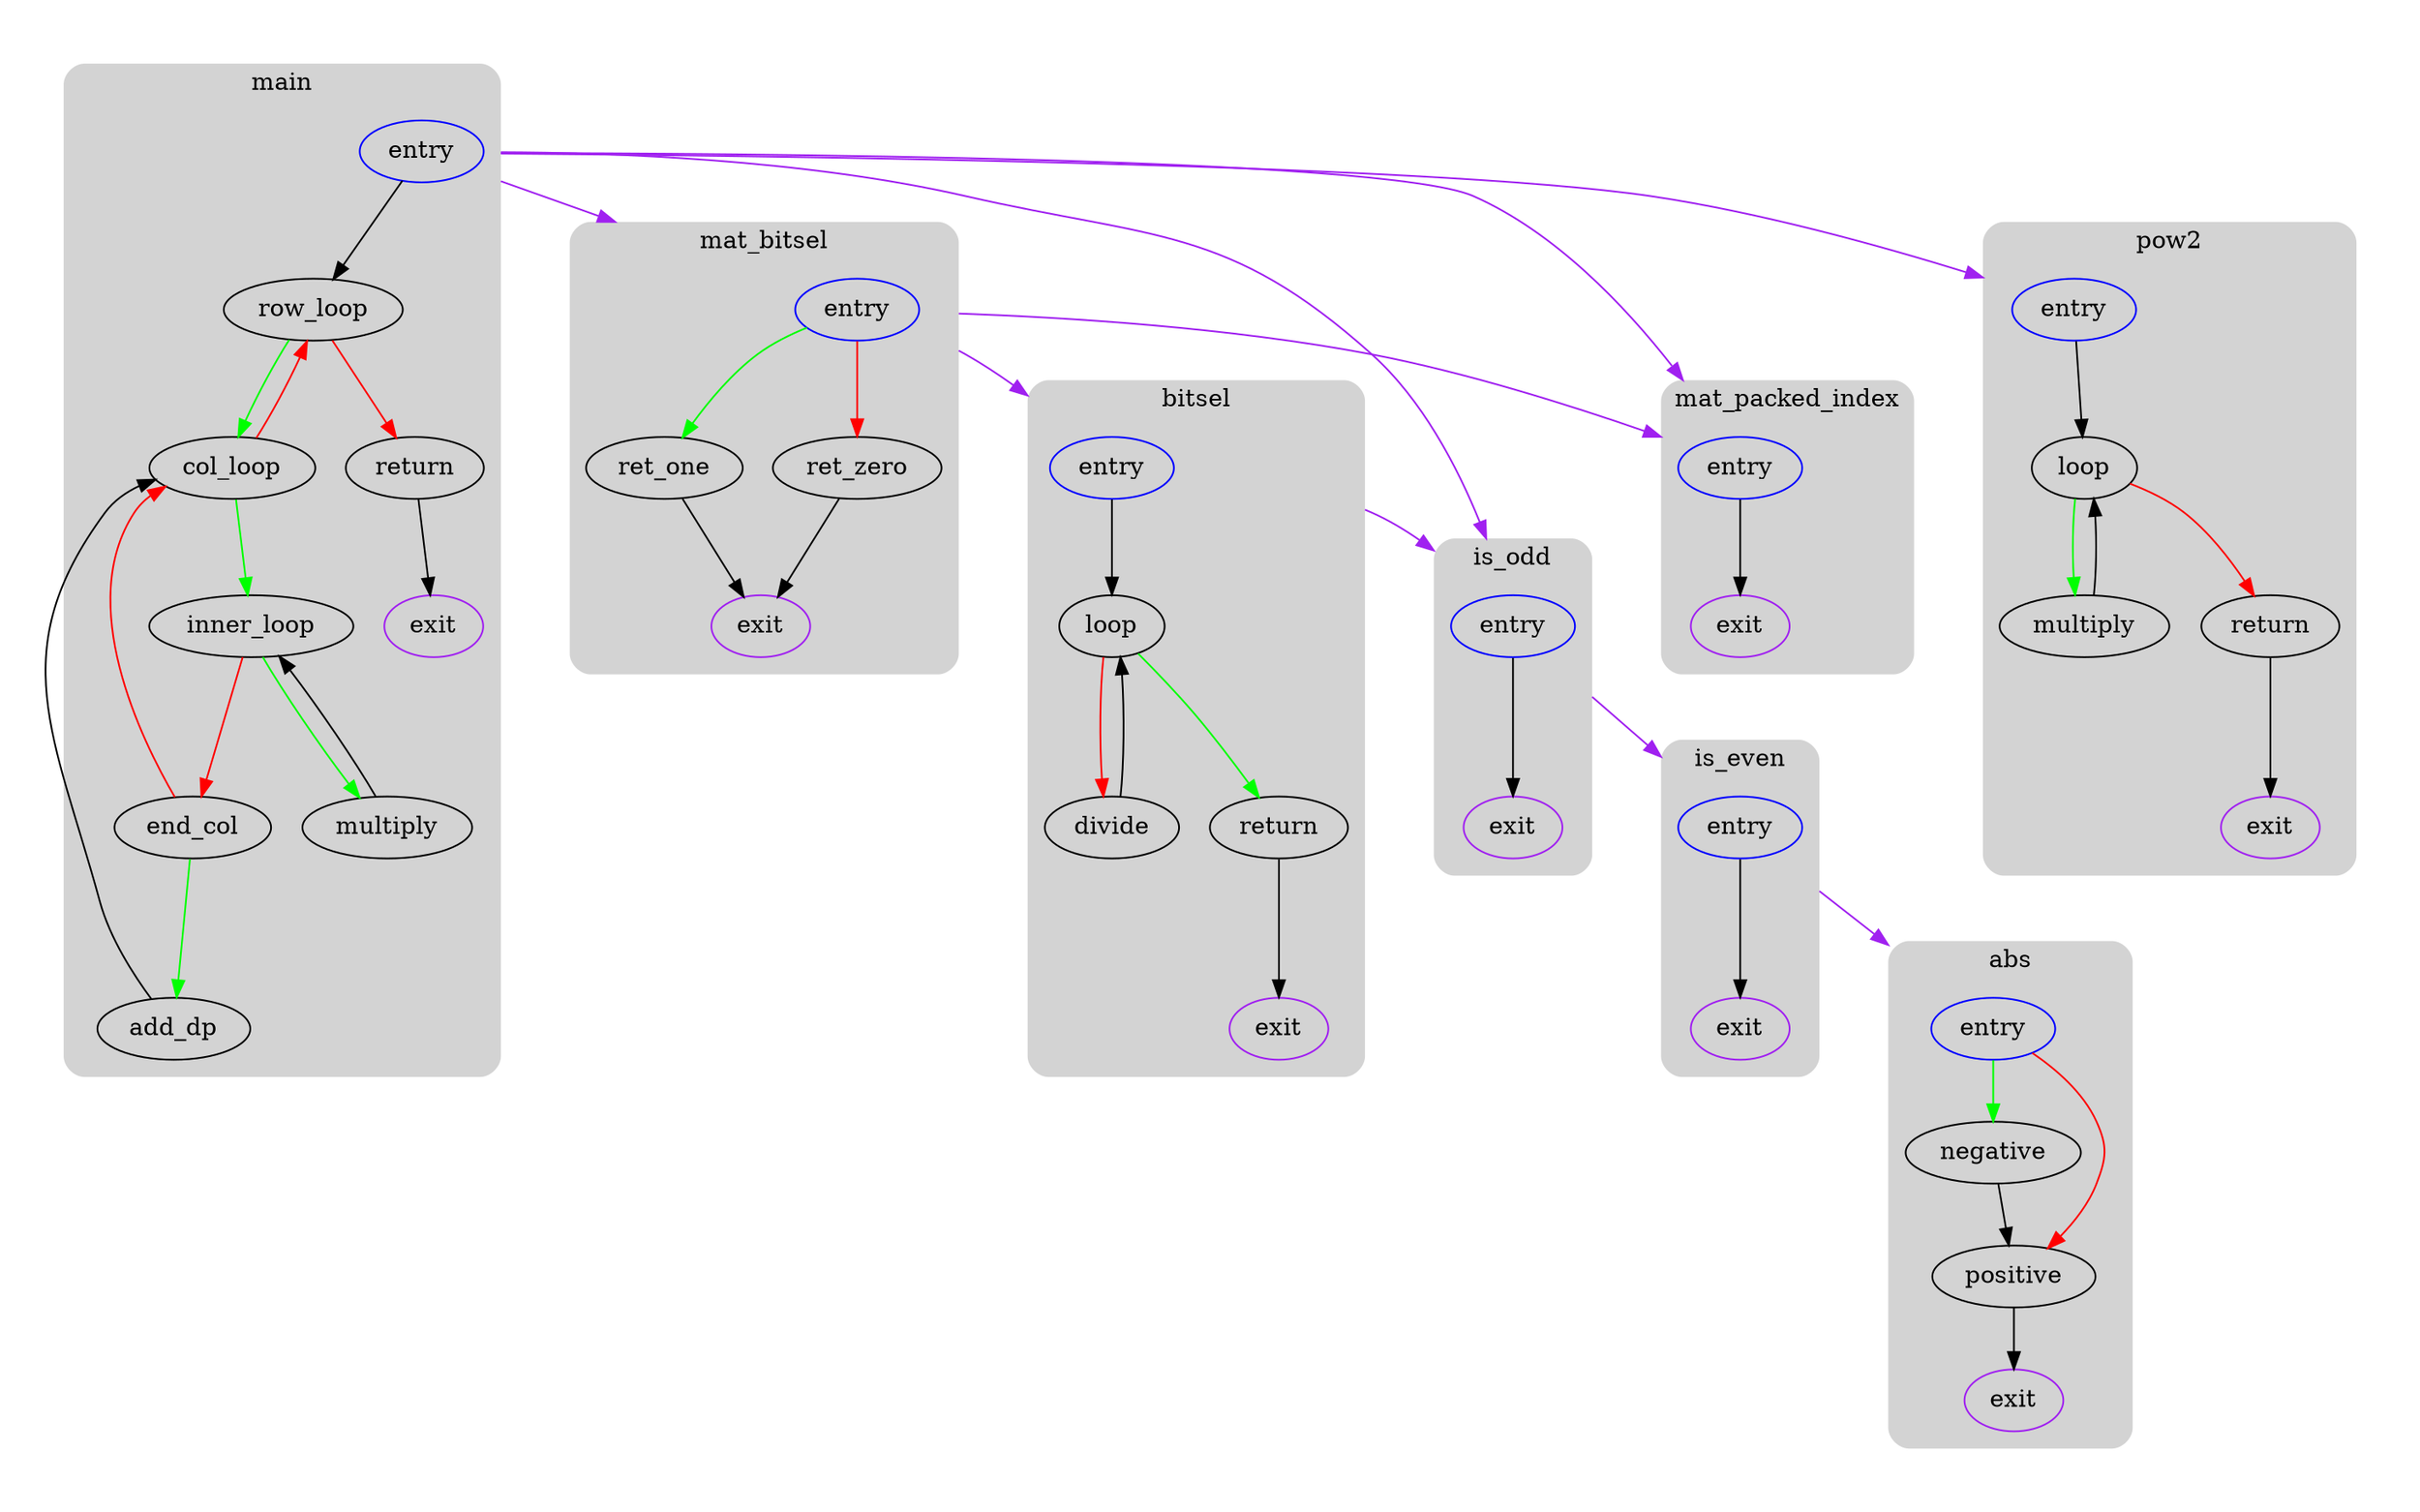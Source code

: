 digraph G {
  compound=true
  subgraph cluster_ {
    peripheries=0
    margin=10
    subgraph cluster_0_wrapper {
      peripheries=0
      margin=15
      subgraph cluster_0 {
        label="main"
        color=darkgray
        style=rounded
        bgcolor=lightgray
        margin=10
        cluster_0_0[label="entry",shape=oval,color=blue,rank=source]
        cluster_0_1[label="row_loop",shape=oval]
        cluster_0_2[label="col_loop",shape=oval]
        cluster_0_3[label="inner_loop",shape=oval]
        cluster_0_4[label="multiply",shape=oval]
        cluster_0_5[label="end_col",shape=oval]
        cluster_0_6[label="add_dp",shape=oval]
        cluster_0_7[label="return",shape=oval]
        cluster_0_exit[label=exit,color=purple,rank=sink]
        cluster_0_0 -> cluster_0_1
        cluster_0_1 -> cluster_0_2 [color=green]
        cluster_0_1 -> cluster_0_7 [color=red]
        cluster_0_2 -> cluster_0_3 [color=green]
        cluster_0_2 -> cluster_0_1 [color=red]
        cluster_0_3 -> cluster_0_4 [color=green]
        cluster_0_3 -> cluster_0_5 [color=red]
        cluster_0_4 -> cluster_0_3
        cluster_0_5 -> cluster_0_6 [color=green]
        cluster_0_5 -> cluster_0_2 [color=red]
        cluster_0_6 -> cluster_0_2
        cluster_0_7 -> cluster_0_exit [color=black]
      }
    }
    subgraph cluster_1_wrapper {
      peripheries=0
      margin=15
      subgraph cluster_1 {
        label="mat_bitsel"
        color=darkgray
        style=rounded
        bgcolor=lightgray
        margin=10
        cluster_1_0[label="entry",shape=oval,color=blue,rank=source]
        cluster_1_1[label="ret_one",shape=oval]
        cluster_1_2[label="ret_zero",shape=oval]
        cluster_1_exit[label=exit,color=purple,rank=sink]
        cluster_1_0 -> cluster_1_1 [color=green]
        cluster_1_0 -> cluster_1_2 [color=red]
        cluster_1_1 -> cluster_1_exit [color=black]
        cluster_1_2 -> cluster_1_exit [color=black]
      }
    }
    subgraph cluster_2_wrapper {
      peripheries=0
      margin=15
      subgraph cluster_2 {
        label="mat_packed_index"
        color=darkgray
        style=rounded
        bgcolor=lightgray
        margin=10
        cluster_2_0[label="entry",shape=oval,color=blue,rank=source]
        cluster_2_exit[label=exit,color=purple,rank=sink]
        cluster_2_0 -> cluster_2_exit [color=black]
      }
    }
    subgraph cluster_3_wrapper {
      peripheries=0
      margin=15
      subgraph cluster_3 {
        label="pow2"
        color=darkgray
        style=rounded
        bgcolor=lightgray
        margin=10
        cluster_3_0[label="entry",shape=oval,color=blue,rank=source]
        cluster_3_1[label="loop",shape=oval]
        cluster_3_2[label="multiply",shape=oval]
        cluster_3_3[label="return",shape=oval]
        cluster_3_exit[label=exit,color=purple,rank=sink]
        cluster_3_0 -> cluster_3_1
        cluster_3_1 -> cluster_3_2 [color=green]
        cluster_3_1 -> cluster_3_3 [color=red]
        cluster_3_2 -> cluster_3_1
        cluster_3_3 -> cluster_3_exit [color=black]
      }
    }
    subgraph cluster_4_wrapper {
      peripheries=0
      margin=15
      subgraph cluster_4 {
        label="bitsel"
        color=darkgray
        style=rounded
        bgcolor=lightgray
        margin=10
        cluster_4_0[label="entry",shape=oval,color=blue,rank=source]
        cluster_4_1[label="loop",shape=oval]
        cluster_4_2[label="divide",shape=oval]
        cluster_4_3[label="return",shape=oval]
        cluster_4_exit[label=exit,color=purple,rank=sink]
        cluster_4_0 -> cluster_4_1
        cluster_4_1 -> cluster_4_3 [color=green]
        cluster_4_1 -> cluster_4_2 [color=red]
        cluster_4_2 -> cluster_4_1
        cluster_4_3 -> cluster_4_exit [color=black]
      }
    }
    subgraph cluster_5_wrapper {
      peripheries=0
      margin=15
      subgraph cluster_5 {
        label="abs"
        color=darkgray
        style=rounded
        bgcolor=lightgray
        margin=10
        cluster_5_0[label="entry",shape=oval,color=blue,rank=source]
        cluster_5_1[label="negative",shape=oval]
        cluster_5_2[label="positive",shape=oval]
        cluster_5_exit[label=exit,color=purple,rank=sink]
        cluster_5_0 -> cluster_5_1 [color=green]
        cluster_5_0 -> cluster_5_2 [color=red]
        cluster_5_1 -> cluster_5_2
        cluster_5_2 -> cluster_5_exit [color=black]
      }
    }
    subgraph cluster_6_wrapper {
      peripheries=0
      margin=15
      subgraph cluster_6 {
        label="is_even"
        color=darkgray
        style=rounded
        bgcolor=lightgray
        margin=10
        cluster_6_0[label="entry",shape=oval,color=blue,rank=source]
        cluster_6_exit[label=exit,color=purple,rank=sink]
        cluster_6_0 -> cluster_6_exit [color=black]
      }
    }
    subgraph cluster_7_wrapper {
      peripheries=0
      margin=15
      subgraph cluster_7 {
        label="is_odd"
        color=darkgray
        style=rounded
        bgcolor=lightgray
        margin=10
        cluster_7_0[label="entry",shape=oval,color=blue,rank=source]
        cluster_7_exit[label=exit,color=purple,rank=sink]
        cluster_7_0 -> cluster_7_exit [color=black]
      }
    }
    cluster_0_0 -> cluster_1_0 [color=purple,lhead=cluster_1,ltail=cluster_0]
    cluster_0_0 -> cluster_7_0 [color=purple,lhead=cluster_7,ltail=cluster_0]
    cluster_0_0 -> cluster_2_0 [color=purple,lhead=cluster_2,ltail=cluster_0]
    cluster_0_0 -> cluster_3_0 [color=purple,lhead=cluster_3,ltail=cluster_0]
    cluster_1_0 -> cluster_2_0 [color=purple,lhead=cluster_2,ltail=cluster_1]
    cluster_1_0 -> cluster_4_0 [color=purple,lhead=cluster_4,ltail=cluster_1]
    cluster_4_0 -> cluster_7_0 [color=purple,lhead=cluster_7,ltail=cluster_4]
    cluster_6_0 -> cluster_5_0 [color=purple,lhead=cluster_5,ltail=cluster_6]
    cluster_7_0 -> cluster_6_0 [color=purple,lhead=cluster_6,ltail=cluster_7]
  }
}
